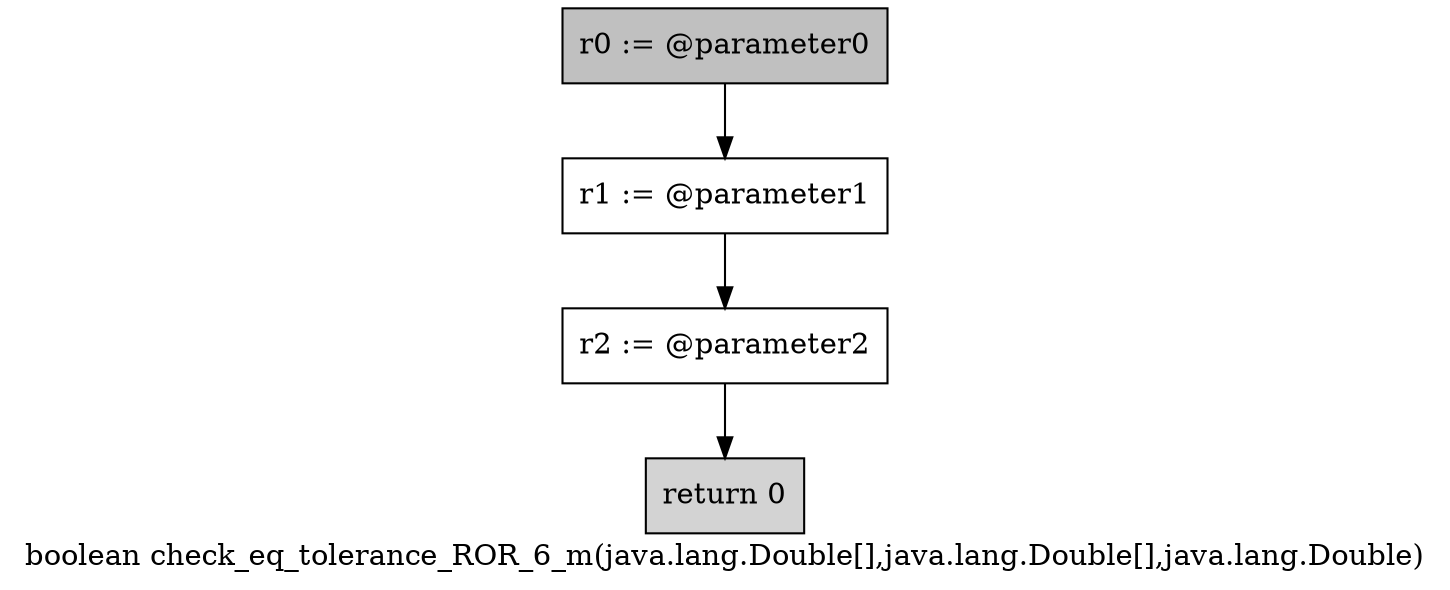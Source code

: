 digraph "boolean check_eq_tolerance_ROR_6_m(java.lang.Double[],java.lang.Double[],java.lang.Double)" {
    label="boolean check_eq_tolerance_ROR_6_m(java.lang.Double[],java.lang.Double[],java.lang.Double)";
    node [shape=box];
    "0" [style=filled,fillcolor=gray,label="r0 := @parameter0",];
    "1" [label="r1 := @parameter1",];
    "0"->"1";
    "2" [label="r2 := @parameter2",];
    "1"->"2";
    "3" [style=filled,fillcolor=lightgray,label="return 0",];
    "2"->"3";
}
